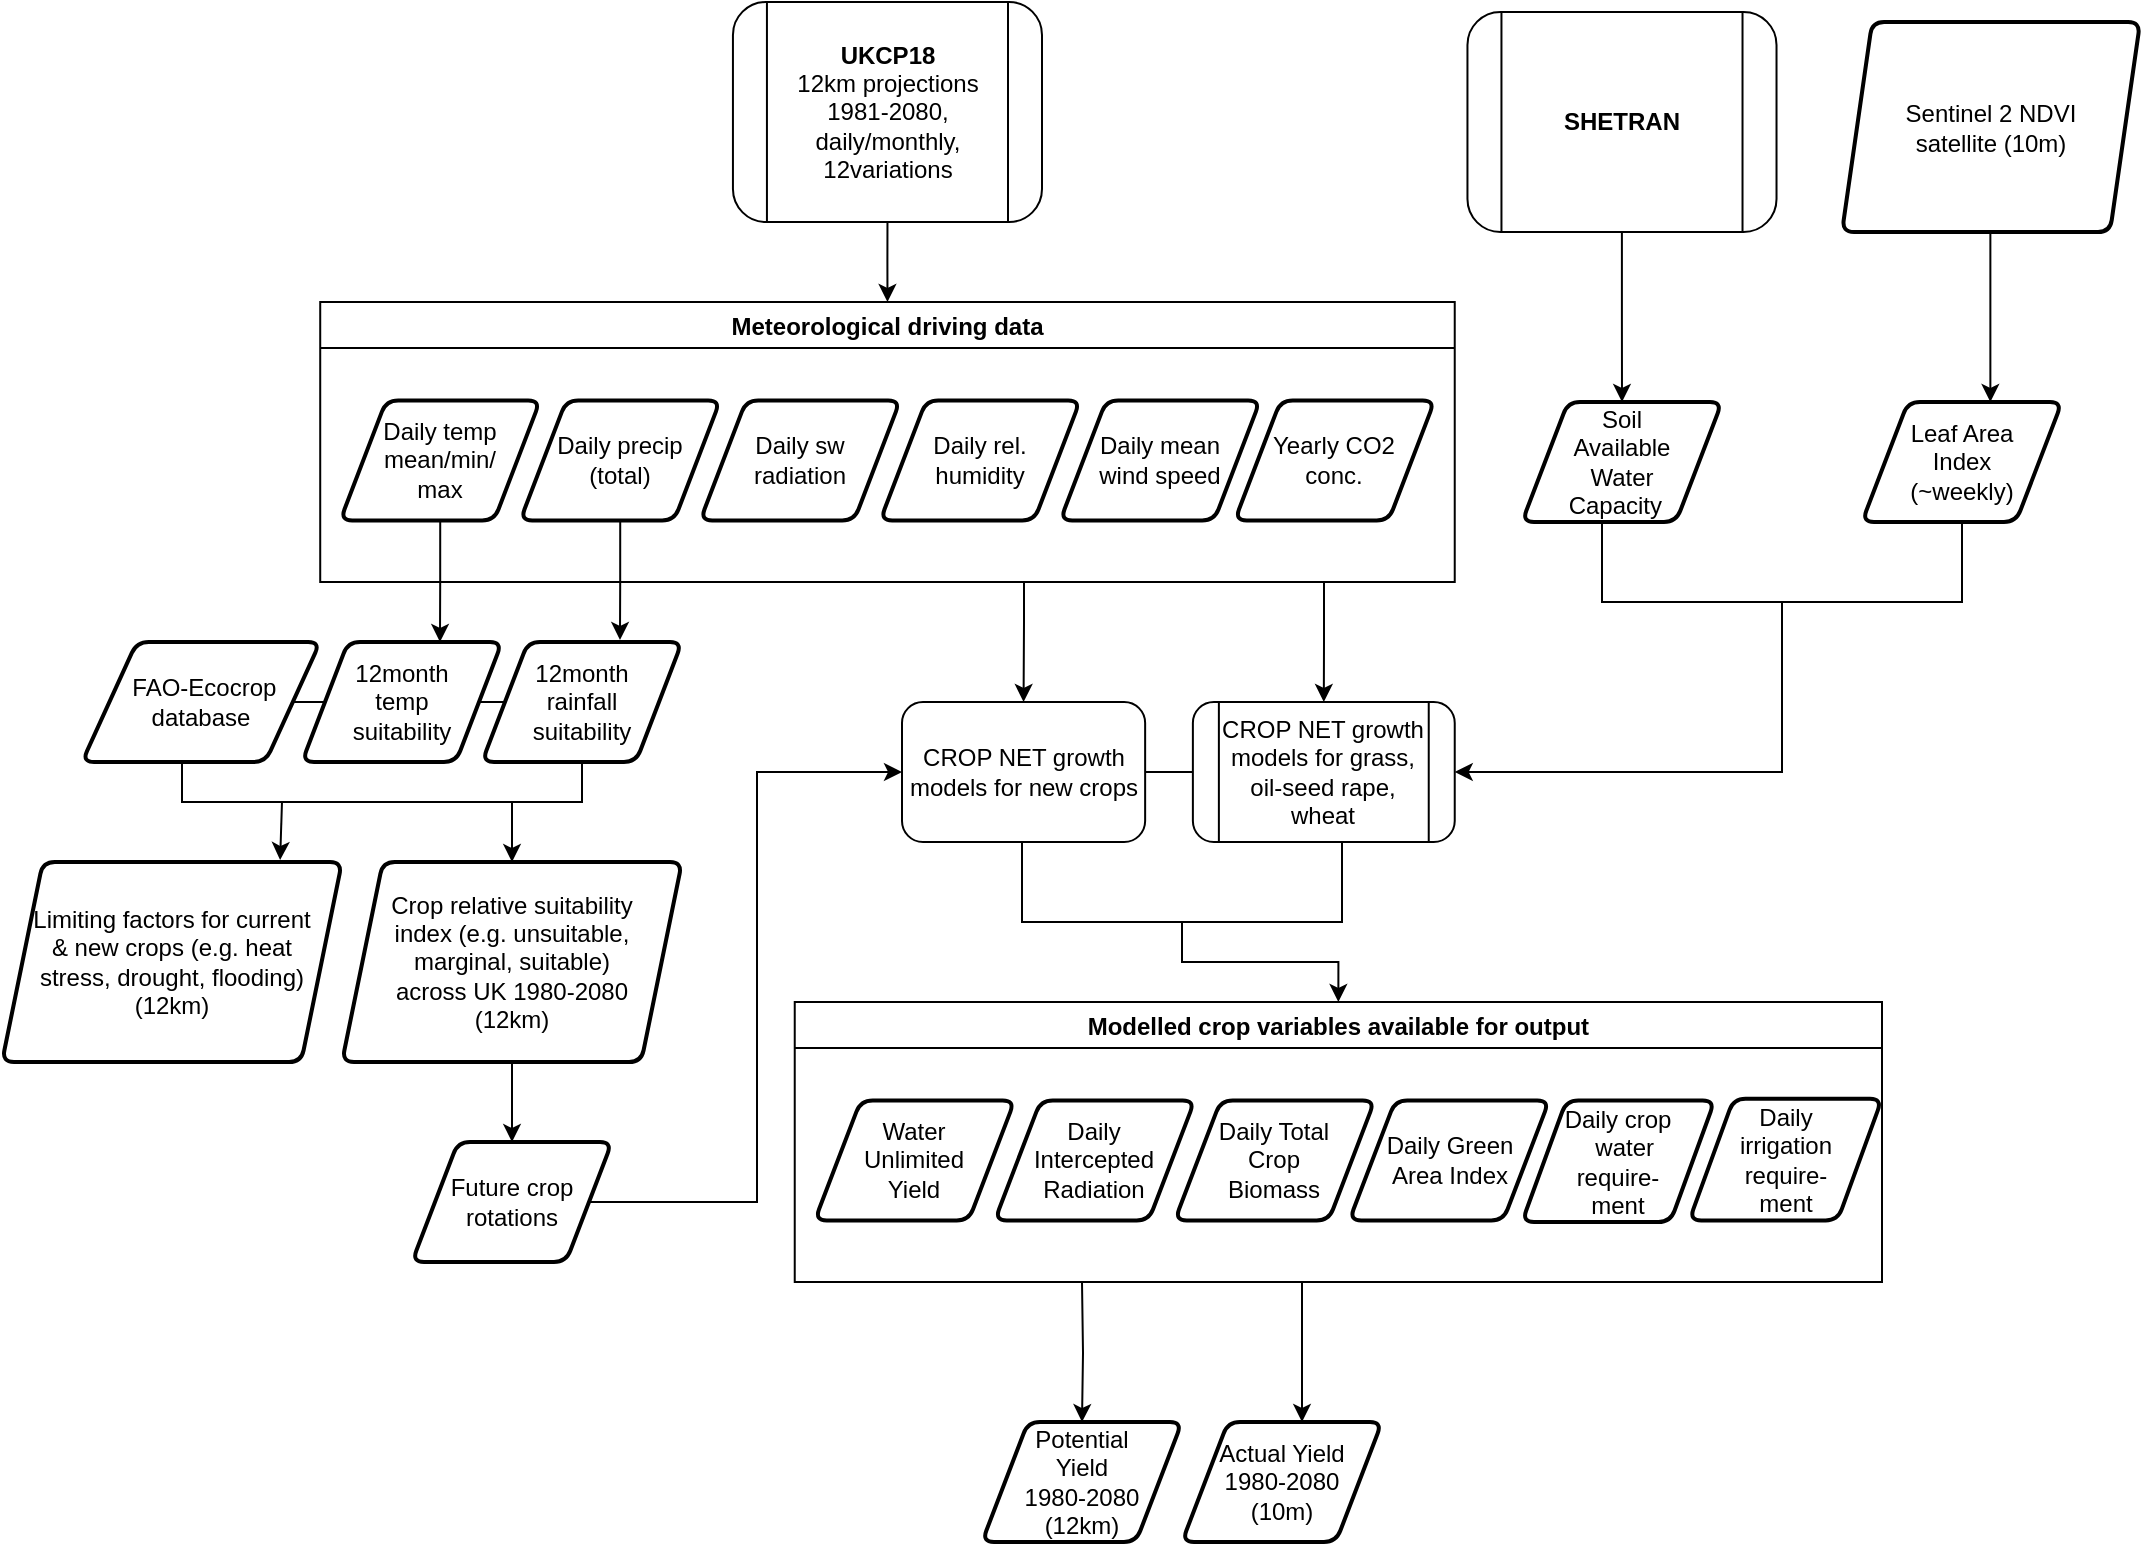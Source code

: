 <mxfile version="13.10.4" type="github">
  <diagram id="Yevh-g8nTKUBOGGr0oUq" name="Page-1">
    <mxGraphModel dx="782" dy="1904" grid="1" gridSize="10" guides="1" tooltips="1" connect="1" arrows="1" fold="1" page="1" pageScale="1" pageWidth="827" pageHeight="1169" math="0" shadow="0">
      <root>
        <mxCell id="gkHT4bu3b0f0jtjOqA4o-0" />
        <mxCell id="gkHT4bu3b0f0jtjOqA4o-1" parent="gkHT4bu3b0f0jtjOqA4o-0" />
        <mxCell id="VNxaeYcz-5pTjhsVP7Z5-10" style="edgeStyle=orthogonalEdgeStyle;rounded=0;orthogonalLoop=1;jettySize=auto;html=1;entryX=0.5;entryY=0;entryDx=0;entryDy=0;" parent="gkHT4bu3b0f0jtjOqA4o-1" source="crPVwcIPL3rN5ODeDzdk-15" target="ddazaEeR6ssN1BWX0ktI-7" edge="1">
          <mxGeometry relative="1" as="geometry">
            <mxPoint x="570.93" y="210" as="targetPoint" />
            <Array as="points">
              <mxPoint x="651" y="170" />
              <mxPoint x="651" y="170" />
            </Array>
          </mxGeometry>
        </mxCell>
        <mxCell id="crPVwcIPL3rN5ODeDzdk-15" value="Meteorological driving data" style="swimlane;" parent="gkHT4bu3b0f0jtjOqA4o-1" vertex="1">
          <mxGeometry x="299.11" y="10" width="567.26" height="140" as="geometry" />
        </mxCell>
        <mxCell id="crPVwcIPL3rN5ODeDzdk-16" value="&lt;div&gt;Daily precip&lt;/div&gt;&lt;div&gt;(total)&lt;br&gt;&lt;/div&gt;" style="shape=parallelogram;html=1;strokeWidth=2;perimeter=parallelogramPerimeter;whiteSpace=wrap;rounded=1;arcSize=12;size=0.23;" parent="crPVwcIPL3rN5ODeDzdk-15" vertex="1">
          <mxGeometry x="100" y="49.21" width="100" height="60" as="geometry" />
        </mxCell>
        <mxCell id="crPVwcIPL3rN5ODeDzdk-17" value="&lt;div&gt;Daily temp&lt;/div&gt;&lt;div&gt;mean/min/&lt;/div&gt;&lt;div&gt;max&lt;br&gt;&lt;/div&gt;" style="shape=parallelogram;html=1;strokeWidth=2;perimeter=parallelogramPerimeter;whiteSpace=wrap;rounded=1;arcSize=12;size=0.23;" parent="crPVwcIPL3rN5ODeDzdk-15" vertex="1">
          <mxGeometry x="10" y="49.21" width="100" height="60" as="geometry" />
        </mxCell>
        <mxCell id="wCKSHiEcdpWvHQWmLOOp-2" value="&lt;div&gt;Daily sw&lt;/div&gt;&lt;div&gt;radiation&lt;br&gt;&lt;/div&gt;" style="shape=parallelogram;html=1;strokeWidth=2;perimeter=parallelogramPerimeter;whiteSpace=wrap;rounded=1;arcSize=12;size=0.23;" parent="crPVwcIPL3rN5ODeDzdk-15" vertex="1">
          <mxGeometry x="190" y="49.21" width="100" height="60" as="geometry" />
        </mxCell>
        <mxCell id="wCKSHiEcdpWvHQWmLOOp-3" value="&lt;div&gt;Daily rel.&lt;/div&gt;&lt;div&gt;humidity&lt;br&gt;&lt;/div&gt;" style="shape=parallelogram;html=1;strokeWidth=2;perimeter=parallelogramPerimeter;whiteSpace=wrap;rounded=1;arcSize=12;size=0.23;" parent="crPVwcIPL3rN5ODeDzdk-15" vertex="1">
          <mxGeometry x="280" y="49.21" width="100" height="60" as="geometry" />
        </mxCell>
        <mxCell id="wCKSHiEcdpWvHQWmLOOp-5" value="&lt;div&gt;Daily mean&lt;/div&gt;&lt;div&gt;wind speed&lt;br&gt;&lt;/div&gt;" style="shape=parallelogram;html=1;strokeWidth=2;perimeter=parallelogramPerimeter;whiteSpace=wrap;rounded=1;arcSize=12;size=0.23;" parent="crPVwcIPL3rN5ODeDzdk-15" vertex="1">
          <mxGeometry x="370" y="49.21" width="100" height="60" as="geometry" />
        </mxCell>
        <mxCell id="wCKSHiEcdpWvHQWmLOOp-6" value="&lt;div&gt;Yearly CO2&lt;/div&gt;&lt;div&gt;conc.&lt;br&gt;&lt;/div&gt;" style="shape=parallelogram;html=1;strokeWidth=2;perimeter=parallelogramPerimeter;whiteSpace=wrap;rounded=1;arcSize=12;size=0.23;" parent="crPVwcIPL3rN5ODeDzdk-15" vertex="1">
          <mxGeometry x="457.26" y="49.21" width="100" height="60" as="geometry" />
        </mxCell>
        <mxCell id="ddazaEeR6ssN1BWX0ktI-7" value="CROP NET growth models for new crops" style="rounded=1;whiteSpace=wrap;html=1;fontSize=12;glass=0;strokeWidth=1;shadow=0;" parent="gkHT4bu3b0f0jtjOqA4o-1" vertex="1">
          <mxGeometry x="590" y="210" width="121.57" height="70" as="geometry" />
        </mxCell>
        <mxCell id="wCKSHiEcdpWvHQWmLOOp-8" style="edgeStyle=orthogonalEdgeStyle;rounded=0;orthogonalLoop=1;jettySize=auto;html=1;exitX=0.5;exitY=1;exitDx=0;exitDy=0;entryX=0.5;entryY=0;entryDx=0;entryDy=0;" parent="gkHT4bu3b0f0jtjOqA4o-1" source="wCKSHiEcdpWvHQWmLOOp-0" target="crPVwcIPL3rN5ODeDzdk-15" edge="1">
          <mxGeometry relative="1" as="geometry" />
        </mxCell>
        <mxCell id="wCKSHiEcdpWvHQWmLOOp-0" value="&lt;div&gt;&lt;b&gt;UKCP18&lt;/b&gt;&lt;/div&gt;&lt;div&gt;12km projections 1981-2080, daily/monthly, 12variations&lt;br&gt;&lt;/div&gt;" style="shape=process;whiteSpace=wrap;html=1;backgroundOutline=1;shadow=0;fontFamily=Helvetica;fontSize=12;fontColor=#000000;align=center;strokeColor=#000000;strokeWidth=1;fillColor=#ffffff;rounded=1;" parent="gkHT4bu3b0f0jtjOqA4o-1" vertex="1">
          <mxGeometry x="505.47" y="-140" width="154.53" height="110" as="geometry" />
        </mxCell>
        <mxCell id="wCKSHiEcdpWvHQWmLOOp-9" value="&lt;div&gt;12month &lt;br&gt;&lt;/div&gt;&lt;div&gt;temp&lt;/div&gt;&lt;div&gt;suitability&lt;br&gt;&lt;/div&gt;" style="shape=parallelogram;html=1;strokeWidth=2;perimeter=parallelogramPerimeter;whiteSpace=wrap;rounded=1;arcSize=12;size=0.23;" parent="gkHT4bu3b0f0jtjOqA4o-1" vertex="1">
          <mxGeometry x="290" y="180" width="100" height="60" as="geometry" />
        </mxCell>
        <mxCell id="wCKSHiEcdpWvHQWmLOOp-10" value="&lt;div&gt;12month &lt;br&gt;&lt;/div&gt;&lt;div&gt;rainfall&lt;/div&gt;&lt;div&gt;suitability&lt;br&gt;&lt;/div&gt;" style="shape=parallelogram;html=1;strokeWidth=2;perimeter=parallelogramPerimeter;whiteSpace=wrap;rounded=1;arcSize=12;size=0.23;" parent="gkHT4bu3b0f0jtjOqA4o-1" vertex="1">
          <mxGeometry x="380" y="180" width="100" height="60" as="geometry" />
        </mxCell>
        <mxCell id="wCKSHiEcdpWvHQWmLOOp-15" style="edgeStyle=orthogonalEdgeStyle;rounded=0;orthogonalLoop=1;jettySize=auto;html=1;exitX=0.5;exitY=1;exitDx=0;exitDy=0;entryX=0.69;entryY=0;entryDx=0;entryDy=0;entryPerimeter=0;" parent="gkHT4bu3b0f0jtjOqA4o-1" source="crPVwcIPL3rN5ODeDzdk-17" target="wCKSHiEcdpWvHQWmLOOp-9" edge="1">
          <mxGeometry relative="1" as="geometry" />
        </mxCell>
        <mxCell id="wCKSHiEcdpWvHQWmLOOp-16" style="edgeStyle=orthogonalEdgeStyle;rounded=0;orthogonalLoop=1;jettySize=auto;html=1;exitX=0.5;exitY=1;exitDx=0;exitDy=0;entryX=0.69;entryY=-0.017;entryDx=0;entryDy=0;entryPerimeter=0;" parent="gkHT4bu3b0f0jtjOqA4o-1" source="crPVwcIPL3rN5ODeDzdk-16" target="wCKSHiEcdpWvHQWmLOOp-10" edge="1">
          <mxGeometry relative="1" as="geometry" />
        </mxCell>
        <mxCell id="wCKSHiEcdpWvHQWmLOOp-32" style="edgeStyle=orthogonalEdgeStyle;rounded=0;orthogonalLoop=1;jettySize=auto;html=1;exitX=0.5;exitY=1;exitDx=0;exitDy=0;entryX=0.5;entryY=0;entryDx=0;entryDy=0;" parent="gkHT4bu3b0f0jtjOqA4o-1" source="lZxQcJOYDEL4WEOB50Lx-2" target="wCKSHiEcdpWvHQWmLOOp-23" edge="1">
          <mxGeometry relative="1" as="geometry" />
        </mxCell>
        <mxCell id="wCKSHiEcdpWvHQWmLOOp-17" value="&lt;div&gt;Limiting factors for current&lt;/div&gt;&lt;div&gt;&amp;amp; new crops (e.g. heat&lt;/div&gt;&lt;div&gt;stress, drought, flooding)&lt;/div&gt;&lt;div&gt;(12km)&lt;br&gt;&lt;/div&gt;" style="shape=parallelogram;html=1;strokeWidth=2;perimeter=parallelogramPerimeter;whiteSpace=wrap;rounded=1;arcSize=12;size=0.12;" parent="gkHT4bu3b0f0jtjOqA4o-1" vertex="1">
          <mxGeometry x="140" y="290" width="170" height="100" as="geometry" />
        </mxCell>
        <mxCell id="wCKSHiEcdpWvHQWmLOOp-18" value="&lt;div&gt;&amp;nbsp;FAO-Ecocrop&lt;/div&gt;&lt;div&gt;database&lt;br&gt;&lt;/div&gt;" style="shape=parallelogram;html=1;strokeWidth=2;perimeter=parallelogramPerimeter;whiteSpace=wrap;rounded=1;arcSize=12;size=0.23;" parent="gkHT4bu3b0f0jtjOqA4o-1" vertex="1">
          <mxGeometry x="180" y="180" width="119.11" height="60" as="geometry" />
        </mxCell>
        <mxCell id="wCKSHiEcdpWvHQWmLOOp-72" style="edgeStyle=orthogonalEdgeStyle;rounded=0;orthogonalLoop=1;jettySize=auto;html=1;exitX=1;exitY=0.5;exitDx=0;exitDy=0;entryX=0;entryY=0.5;entryDx=0;entryDy=0;" parent="gkHT4bu3b0f0jtjOqA4o-1" source="wCKSHiEcdpWvHQWmLOOp-23" target="ddazaEeR6ssN1BWX0ktI-7" edge="1">
          <mxGeometry relative="1" as="geometry" />
        </mxCell>
        <mxCell id="wCKSHiEcdpWvHQWmLOOp-23" value="&lt;div&gt;Future crop&lt;/div&gt;&lt;div&gt;rotations&lt;br&gt;&lt;/div&gt;" style="shape=parallelogram;html=1;strokeWidth=2;perimeter=parallelogramPerimeter;whiteSpace=wrap;rounded=1;arcSize=12;size=0.23;" parent="gkHT4bu3b0f0jtjOqA4o-1" vertex="1">
          <mxGeometry x="345.0" y="430" width="100" height="60" as="geometry" />
        </mxCell>
        <mxCell id="wCKSHiEcdpWvHQWmLOOp-24" value="" style="endArrow=none;html=1;entryX=0;entryY=0.5;entryDx=0;entryDy=0;" parent="gkHT4bu3b0f0jtjOqA4o-1" source="wCKSHiEcdpWvHQWmLOOp-18" target="wCKSHiEcdpWvHQWmLOOp-9" edge="1">
          <mxGeometry width="50" height="50" relative="1" as="geometry">
            <mxPoint x="280" y="260" as="sourcePoint" />
            <mxPoint x="310" y="210" as="targetPoint" />
          </mxGeometry>
        </mxCell>
        <mxCell id="wCKSHiEcdpWvHQWmLOOp-27" value="" style="endArrow=none;html=1;entryX=0;entryY=0.5;entryDx=0;entryDy=0;exitX=1;exitY=0.5;exitDx=0;exitDy=0;" parent="gkHT4bu3b0f0jtjOqA4o-1" source="wCKSHiEcdpWvHQWmLOOp-9" target="wCKSHiEcdpWvHQWmLOOp-10" edge="1">
          <mxGeometry width="50" height="50" relative="1" as="geometry">
            <mxPoint x="380" y="210" as="sourcePoint" />
            <mxPoint x="396.088" y="210" as="targetPoint" />
          </mxGeometry>
        </mxCell>
        <mxCell id="wCKSHiEcdpWvHQWmLOOp-31" style="edgeStyle=orthogonalEdgeStyle;rounded=0;orthogonalLoop=1;jettySize=auto;html=1;exitX=0.83;exitY=1;exitDx=0;exitDy=0;entryX=0.5;entryY=0;entryDx=0;entryDy=0;exitPerimeter=0;" parent="gkHT4bu3b0f0jtjOqA4o-1" source="wCKSHiEcdpWvHQWmLOOp-29" target="lZxQcJOYDEL4WEOB50Lx-2" edge="1">
          <mxGeometry relative="1" as="geometry">
            <Array as="points">
              <mxPoint x="395" y="260" />
            </Array>
          </mxGeometry>
        </mxCell>
        <mxCell id="lZxQcJOYDEL4WEOB50Lx-3" style="edgeStyle=orthogonalEdgeStyle;rounded=0;orthogonalLoop=1;jettySize=auto;html=1;exitX=0.25;exitY=1;exitDx=0;exitDy=0;entryX=0.818;entryY=-0.01;entryDx=0;entryDy=0;entryPerimeter=0;" parent="gkHT4bu3b0f0jtjOqA4o-1" source="wCKSHiEcdpWvHQWmLOOp-29" target="wCKSHiEcdpWvHQWmLOOp-17" edge="1">
          <mxGeometry relative="1" as="geometry" />
        </mxCell>
        <mxCell id="wCKSHiEcdpWvHQWmLOOp-29" value="" style="shape=partialRectangle;whiteSpace=wrap;html=1;bottom=1;right=1;left=1;top=0;fillColor=none;routingCenterX=-0.5;" parent="gkHT4bu3b0f0jtjOqA4o-1" vertex="1">
          <mxGeometry x="230" y="240" width="200" height="20" as="geometry" />
        </mxCell>
        <mxCell id="wCKSHiEcdpWvHQWmLOOp-35" value="CROP NET growth models for grass, oil-seed rape, wheat" style="shape=process;whiteSpace=wrap;html=1;backgroundOutline=1;shadow=0;fontFamily=Helvetica;fontSize=12;fontColor=#000000;align=center;strokeColor=#000000;strokeWidth=1;fillColor=#ffffff;rounded=1;" parent="gkHT4bu3b0f0jtjOqA4o-1" vertex="1">
          <mxGeometry x="735.44" y="210" width="130.93" height="70" as="geometry" />
        </mxCell>
        <mxCell id="wCKSHiEcdpWvHQWmLOOp-38" style="edgeStyle=orthogonalEdgeStyle;rounded=0;orthogonalLoop=1;jettySize=auto;html=1;entryX=0.5;entryY=0;entryDx=0;entryDy=0;" parent="gkHT4bu3b0f0jtjOqA4o-1" target="wCKSHiEcdpWvHQWmLOOp-35" edge="1">
          <mxGeometry relative="1" as="geometry">
            <mxPoint x="750.011" y="240" as="targetPoint" />
            <mxPoint x="801" y="150" as="sourcePoint" />
            <Array as="points">
              <mxPoint x="801" y="180" />
              <mxPoint x="801" y="180" />
            </Array>
          </mxGeometry>
        </mxCell>
        <mxCell id="wCKSHiEcdpWvHQWmLOOp-44" value="" style="endArrow=none;html=1;exitX=1;exitY=0.5;exitDx=0;exitDy=0;entryX=0;entryY=0.5;entryDx=0;entryDy=0;" parent="gkHT4bu3b0f0jtjOqA4o-1" source="ddazaEeR6ssN1BWX0ktI-7" target="wCKSHiEcdpWvHQWmLOOp-35" edge="1">
          <mxGeometry width="50" height="50" relative="1" as="geometry">
            <mxPoint x="690" y="244.66" as="sourcePoint" />
            <mxPoint x="740" y="245" as="targetPoint" />
          </mxGeometry>
        </mxCell>
        <mxCell id="wCKSHiEcdpWvHQWmLOOp-58" style="edgeStyle=orthogonalEdgeStyle;rounded=0;orthogonalLoop=1;jettySize=auto;html=1;exitX=0.5;exitY=1;exitDx=0;exitDy=0;entryX=0.5;entryY=0;entryDx=0;entryDy=0;" parent="gkHT4bu3b0f0jtjOqA4o-1" source="wCKSHiEcdpWvHQWmLOOp-46" target="wCKSHiEcdpWvHQWmLOOp-51" edge="1">
          <mxGeometry relative="1" as="geometry" />
        </mxCell>
        <mxCell id="wCKSHiEcdpWvHQWmLOOp-46" value="" style="shape=partialRectangle;whiteSpace=wrap;html=1;bottom=1;right=1;left=1;top=0;fillColor=none;routingCenterX=-0.5;" parent="gkHT4bu3b0f0jtjOqA4o-1" vertex="1">
          <mxGeometry x="650" y="280" width="160" height="40" as="geometry" />
        </mxCell>
        <mxCell id="wCKSHiEcdpWvHQWmLOOp-61" style="edgeStyle=orthogonalEdgeStyle;rounded=0;orthogonalLoop=1;jettySize=auto;html=1;entryX=0.5;entryY=0;entryDx=0;entryDy=0;" parent="gkHT4bu3b0f0jtjOqA4o-1" target="wCKSHiEcdpWvHQWmLOOp-59" edge="1">
          <mxGeometry relative="1" as="geometry">
            <mxPoint x="680" y="500" as="sourcePoint" />
          </mxGeometry>
        </mxCell>
        <mxCell id="wCKSHiEcdpWvHQWmLOOp-51" value="Modelled crop variables available for output" style="swimlane;" parent="gkHT4bu3b0f0jtjOqA4o-1" vertex="1">
          <mxGeometry x="536.37" y="360" width="543.63" height="140" as="geometry" />
        </mxCell>
        <mxCell id="wCKSHiEcdpWvHQWmLOOp-54" value="&lt;div&gt;Water&lt;/div&gt;&lt;div&gt;Unlimited&lt;/div&gt;&lt;div&gt;Yield&lt;br&gt;&lt;/div&gt;" style="shape=parallelogram;html=1;strokeWidth=2;perimeter=parallelogramPerimeter;whiteSpace=wrap;rounded=1;arcSize=12;size=0.23;" parent="wCKSHiEcdpWvHQWmLOOp-51" vertex="1">
          <mxGeometry x="10" y="49.21" width="100" height="60" as="geometry" />
        </mxCell>
        <mxCell id="wCKSHiEcdpWvHQWmLOOp-55" value="&lt;div&gt;Daily &lt;br&gt;&lt;/div&gt;&lt;div&gt;Intercepted&lt;/div&gt;&lt;div&gt;Radiation&lt;br&gt;&lt;/div&gt;" style="shape=parallelogram;html=1;strokeWidth=2;perimeter=parallelogramPerimeter;whiteSpace=wrap;rounded=1;arcSize=12;size=0.23;" parent="wCKSHiEcdpWvHQWmLOOp-51" vertex="1">
          <mxGeometry x="100" y="49.21" width="100" height="60" as="geometry" />
        </mxCell>
        <mxCell id="wCKSHiEcdpWvHQWmLOOp-56" value="&lt;div&gt;Daily Total&lt;/div&gt;&lt;div&gt;Crop &lt;br&gt;&lt;/div&gt;&lt;div&gt;Biomass&lt;br&gt;&lt;/div&gt;" style="shape=parallelogram;html=1;strokeWidth=2;perimeter=parallelogramPerimeter;whiteSpace=wrap;rounded=1;arcSize=12;size=0.23;" parent="wCKSHiEcdpWvHQWmLOOp-51" vertex="1">
          <mxGeometry x="190" y="49.21" width="100" height="60" as="geometry" />
        </mxCell>
        <mxCell id="wCKSHiEcdpWvHQWmLOOp-57" value="&lt;div&gt;Daily crop &lt;br&gt;&lt;/div&gt;&lt;div&gt;&amp;nbsp; water &lt;br&gt;&lt;/div&gt;&lt;div&gt;require-&lt;/div&gt;&lt;div&gt;ment&lt;/div&gt;" style="shape=parallelogram;html=1;strokeWidth=2;perimeter=parallelogramPerimeter;whiteSpace=wrap;rounded=1;arcSize=12;size=0.23;" parent="wCKSHiEcdpWvHQWmLOOp-51" vertex="1">
          <mxGeometry x="363.63" y="49.21" width="96.37" height="60.79" as="geometry" />
        </mxCell>
        <mxCell id="89iqilX4cf4417XdQgaj-1" value="&lt;div&gt;Daily &lt;br&gt;&lt;/div&gt;&lt;div&gt;irrigation&lt;/div&gt;&lt;div&gt;require-&lt;/div&gt;&lt;div&gt;ment&lt;/div&gt;" style="shape=parallelogram;html=1;strokeWidth=2;perimeter=parallelogramPerimeter;whiteSpace=wrap;rounded=1;arcSize=12;size=0.23;" vertex="1" parent="wCKSHiEcdpWvHQWmLOOp-51">
          <mxGeometry x="447.26" y="48.42" width="96.37" height="60.79" as="geometry" />
        </mxCell>
        <mxCell id="wCKSHiEcdpWvHQWmLOOp-59" value="&lt;div&gt;Potential&lt;/div&gt;&lt;div&gt;Yield&lt;/div&gt;&lt;div&gt;1980-2080&lt;br&gt;&lt;/div&gt;&lt;div&gt; (12km)&lt;/div&gt;" style="shape=parallelogram;html=1;strokeWidth=2;perimeter=parallelogramPerimeter;whiteSpace=wrap;rounded=1;arcSize=12;size=0.23;" parent="gkHT4bu3b0f0jtjOqA4o-1" vertex="1">
          <mxGeometry x="630" y="570" width="100" height="60" as="geometry" />
        </mxCell>
        <mxCell id="wCKSHiEcdpWvHQWmLOOp-60" value="&lt;div&gt;Actual Yield&lt;/div&gt;&lt;div&gt;1980-2080&lt;br&gt;&lt;/div&gt;&lt;div&gt;(10m)&lt;br&gt;&lt;/div&gt;" style="shape=parallelogram;html=1;strokeWidth=2;perimeter=parallelogramPerimeter;whiteSpace=wrap;rounded=1;arcSize=12;size=0.23;" parent="gkHT4bu3b0f0jtjOqA4o-1" vertex="1">
          <mxGeometry x="730.0" y="570" width="100" height="60" as="geometry" />
        </mxCell>
        <mxCell id="wCKSHiEcdpWvHQWmLOOp-62" style="edgeStyle=orthogonalEdgeStyle;rounded=0;orthogonalLoop=1;jettySize=auto;html=1;entryX=0.5;entryY=0;entryDx=0;entryDy=0;" parent="gkHT4bu3b0f0jtjOqA4o-1" edge="1">
          <mxGeometry relative="1" as="geometry">
            <mxPoint x="790" y="500" as="sourcePoint" />
            <mxPoint x="790" y="570" as="targetPoint" />
          </mxGeometry>
        </mxCell>
        <mxCell id="wCKSHiEcdpWvHQWmLOOp-66" style="edgeStyle=orthogonalEdgeStyle;rounded=0;orthogonalLoop=1;jettySize=auto;html=1;" parent="gkHT4bu3b0f0jtjOqA4o-1" source="wCKSHiEcdpWvHQWmLOOp-63" target="wCKSHiEcdpWvHQWmLOOp-65" edge="1">
          <mxGeometry relative="1" as="geometry" />
        </mxCell>
        <mxCell id="wCKSHiEcdpWvHQWmLOOp-63" value="&lt;div&gt;&lt;b&gt;SHETRAN&lt;br&gt;&lt;/b&gt;&lt;/div&gt;" style="shape=process;whiteSpace=wrap;html=1;backgroundOutline=1;shadow=0;fontFamily=Helvetica;fontSize=12;fontColor=#000000;align=center;strokeColor=#000000;strokeWidth=1;fillColor=#ffffff;rounded=1;" parent="gkHT4bu3b0f0jtjOqA4o-1" vertex="1">
          <mxGeometry x="872.73" y="-135" width="154.53" height="110" as="geometry" />
        </mxCell>
        <mxCell id="wCKSHiEcdpWvHQWmLOOp-64" value="&lt;div&gt;Sentinel 2 NDVI&lt;/div&gt;&lt;div&gt;satellite (10m)&lt;br&gt;&lt;/div&gt;" style="shape=parallelogram;html=1;strokeWidth=2;perimeter=parallelogramPerimeter;whiteSpace=wrap;rounded=1;arcSize=12;size=0.101;" parent="gkHT4bu3b0f0jtjOqA4o-1" vertex="1">
          <mxGeometry x="1060" y="-130" width="149.07" height="105" as="geometry" />
        </mxCell>
        <mxCell id="wCKSHiEcdpWvHQWmLOOp-65" value="&lt;div&gt;Soil &lt;br&gt;&lt;/div&gt;&lt;div&gt; Available &lt;br&gt;&lt;/div&gt;&lt;div&gt;Water &lt;br&gt;&lt;/div&gt;&lt;div&gt;&amp;nbsp;&amp;nbsp; Capacity&amp;nbsp;&amp;nbsp;&amp;nbsp;&amp;nbsp;&amp;nbsp; &lt;/div&gt;" style="shape=parallelogram;html=1;strokeWidth=2;perimeter=parallelogramPerimeter;whiteSpace=wrap;rounded=1;arcSize=12;size=0.23;" parent="gkHT4bu3b0f0jtjOqA4o-1" vertex="1">
          <mxGeometry x="900" y="60" width="100" height="60" as="geometry" />
        </mxCell>
        <mxCell id="wCKSHiEcdpWvHQWmLOOp-67" value="&lt;div&gt;Leaf Area&lt;/div&gt;&lt;div&gt;Index &lt;br&gt;&lt;/div&gt;&lt;div&gt;(~weekly)&lt;br&gt;&lt;/div&gt;" style="shape=parallelogram;html=1;strokeWidth=2;perimeter=parallelogramPerimeter;whiteSpace=wrap;rounded=1;arcSize=12;size=0.23;" parent="gkHT4bu3b0f0jtjOqA4o-1" vertex="1">
          <mxGeometry x="1070" y="60" width="100" height="60" as="geometry" />
        </mxCell>
        <mxCell id="wCKSHiEcdpWvHQWmLOOp-69" style="edgeStyle=orthogonalEdgeStyle;rounded=0;orthogonalLoop=1;jettySize=auto;html=1;" parent="gkHT4bu3b0f0jtjOqA4o-1" edge="1">
          <mxGeometry relative="1" as="geometry">
            <mxPoint x="1134.186" y="-25" as="sourcePoint" />
            <mxPoint x="1134.186" y="60.0" as="targetPoint" />
          </mxGeometry>
        </mxCell>
        <mxCell id="wCKSHiEcdpWvHQWmLOOp-71" style="edgeStyle=orthogonalEdgeStyle;rounded=0;orthogonalLoop=1;jettySize=auto;html=1;exitX=0.5;exitY=1;exitDx=0;exitDy=0;entryX=1;entryY=0.5;entryDx=0;entryDy=0;" parent="gkHT4bu3b0f0jtjOqA4o-1" source="wCKSHiEcdpWvHQWmLOOp-70" target="wCKSHiEcdpWvHQWmLOOp-35" edge="1">
          <mxGeometry relative="1" as="geometry" />
        </mxCell>
        <mxCell id="wCKSHiEcdpWvHQWmLOOp-70" value="" style="shape=partialRectangle;whiteSpace=wrap;html=1;bottom=1;right=1;left=1;top=0;fillColor=none;routingCenterX=-0.5;" parent="gkHT4bu3b0f0jtjOqA4o-1" vertex="1">
          <mxGeometry x="940" y="120" width="180" height="40" as="geometry" />
        </mxCell>
        <mxCell id="lZxQcJOYDEL4WEOB50Lx-2" value="&lt;div&gt;Crop relative suitability&lt;/div&gt;&lt;div&gt;index (e.g. unsuitable,&lt;/div&gt;&lt;div&gt;marginal, suitable)&lt;/div&gt;&lt;div&gt; across UK 1980-2080&lt;/div&gt;&lt;div&gt;(12km)&lt;br&gt;&lt;/div&gt;" style="shape=parallelogram;html=1;strokeWidth=2;perimeter=parallelogramPerimeter;whiteSpace=wrap;rounded=1;arcSize=12;size=0.12;" parent="gkHT4bu3b0f0jtjOqA4o-1" vertex="1">
          <mxGeometry x="310" y="290" width="170" height="100" as="geometry" />
        </mxCell>
        <mxCell id="89iqilX4cf4417XdQgaj-0" value="&lt;div&gt;Daily Green&lt;/div&gt;&lt;div&gt;Area Index&lt;br&gt;&lt;/div&gt;" style="shape=parallelogram;html=1;strokeWidth=2;perimeter=parallelogramPerimeter;whiteSpace=wrap;rounded=1;arcSize=12;size=0.23;" vertex="1" parent="gkHT4bu3b0f0jtjOqA4o-1">
          <mxGeometry x="813.63" y="409.21" width="100" height="60" as="geometry" />
        </mxCell>
      </root>
    </mxGraphModel>
  </diagram>
</mxfile>
